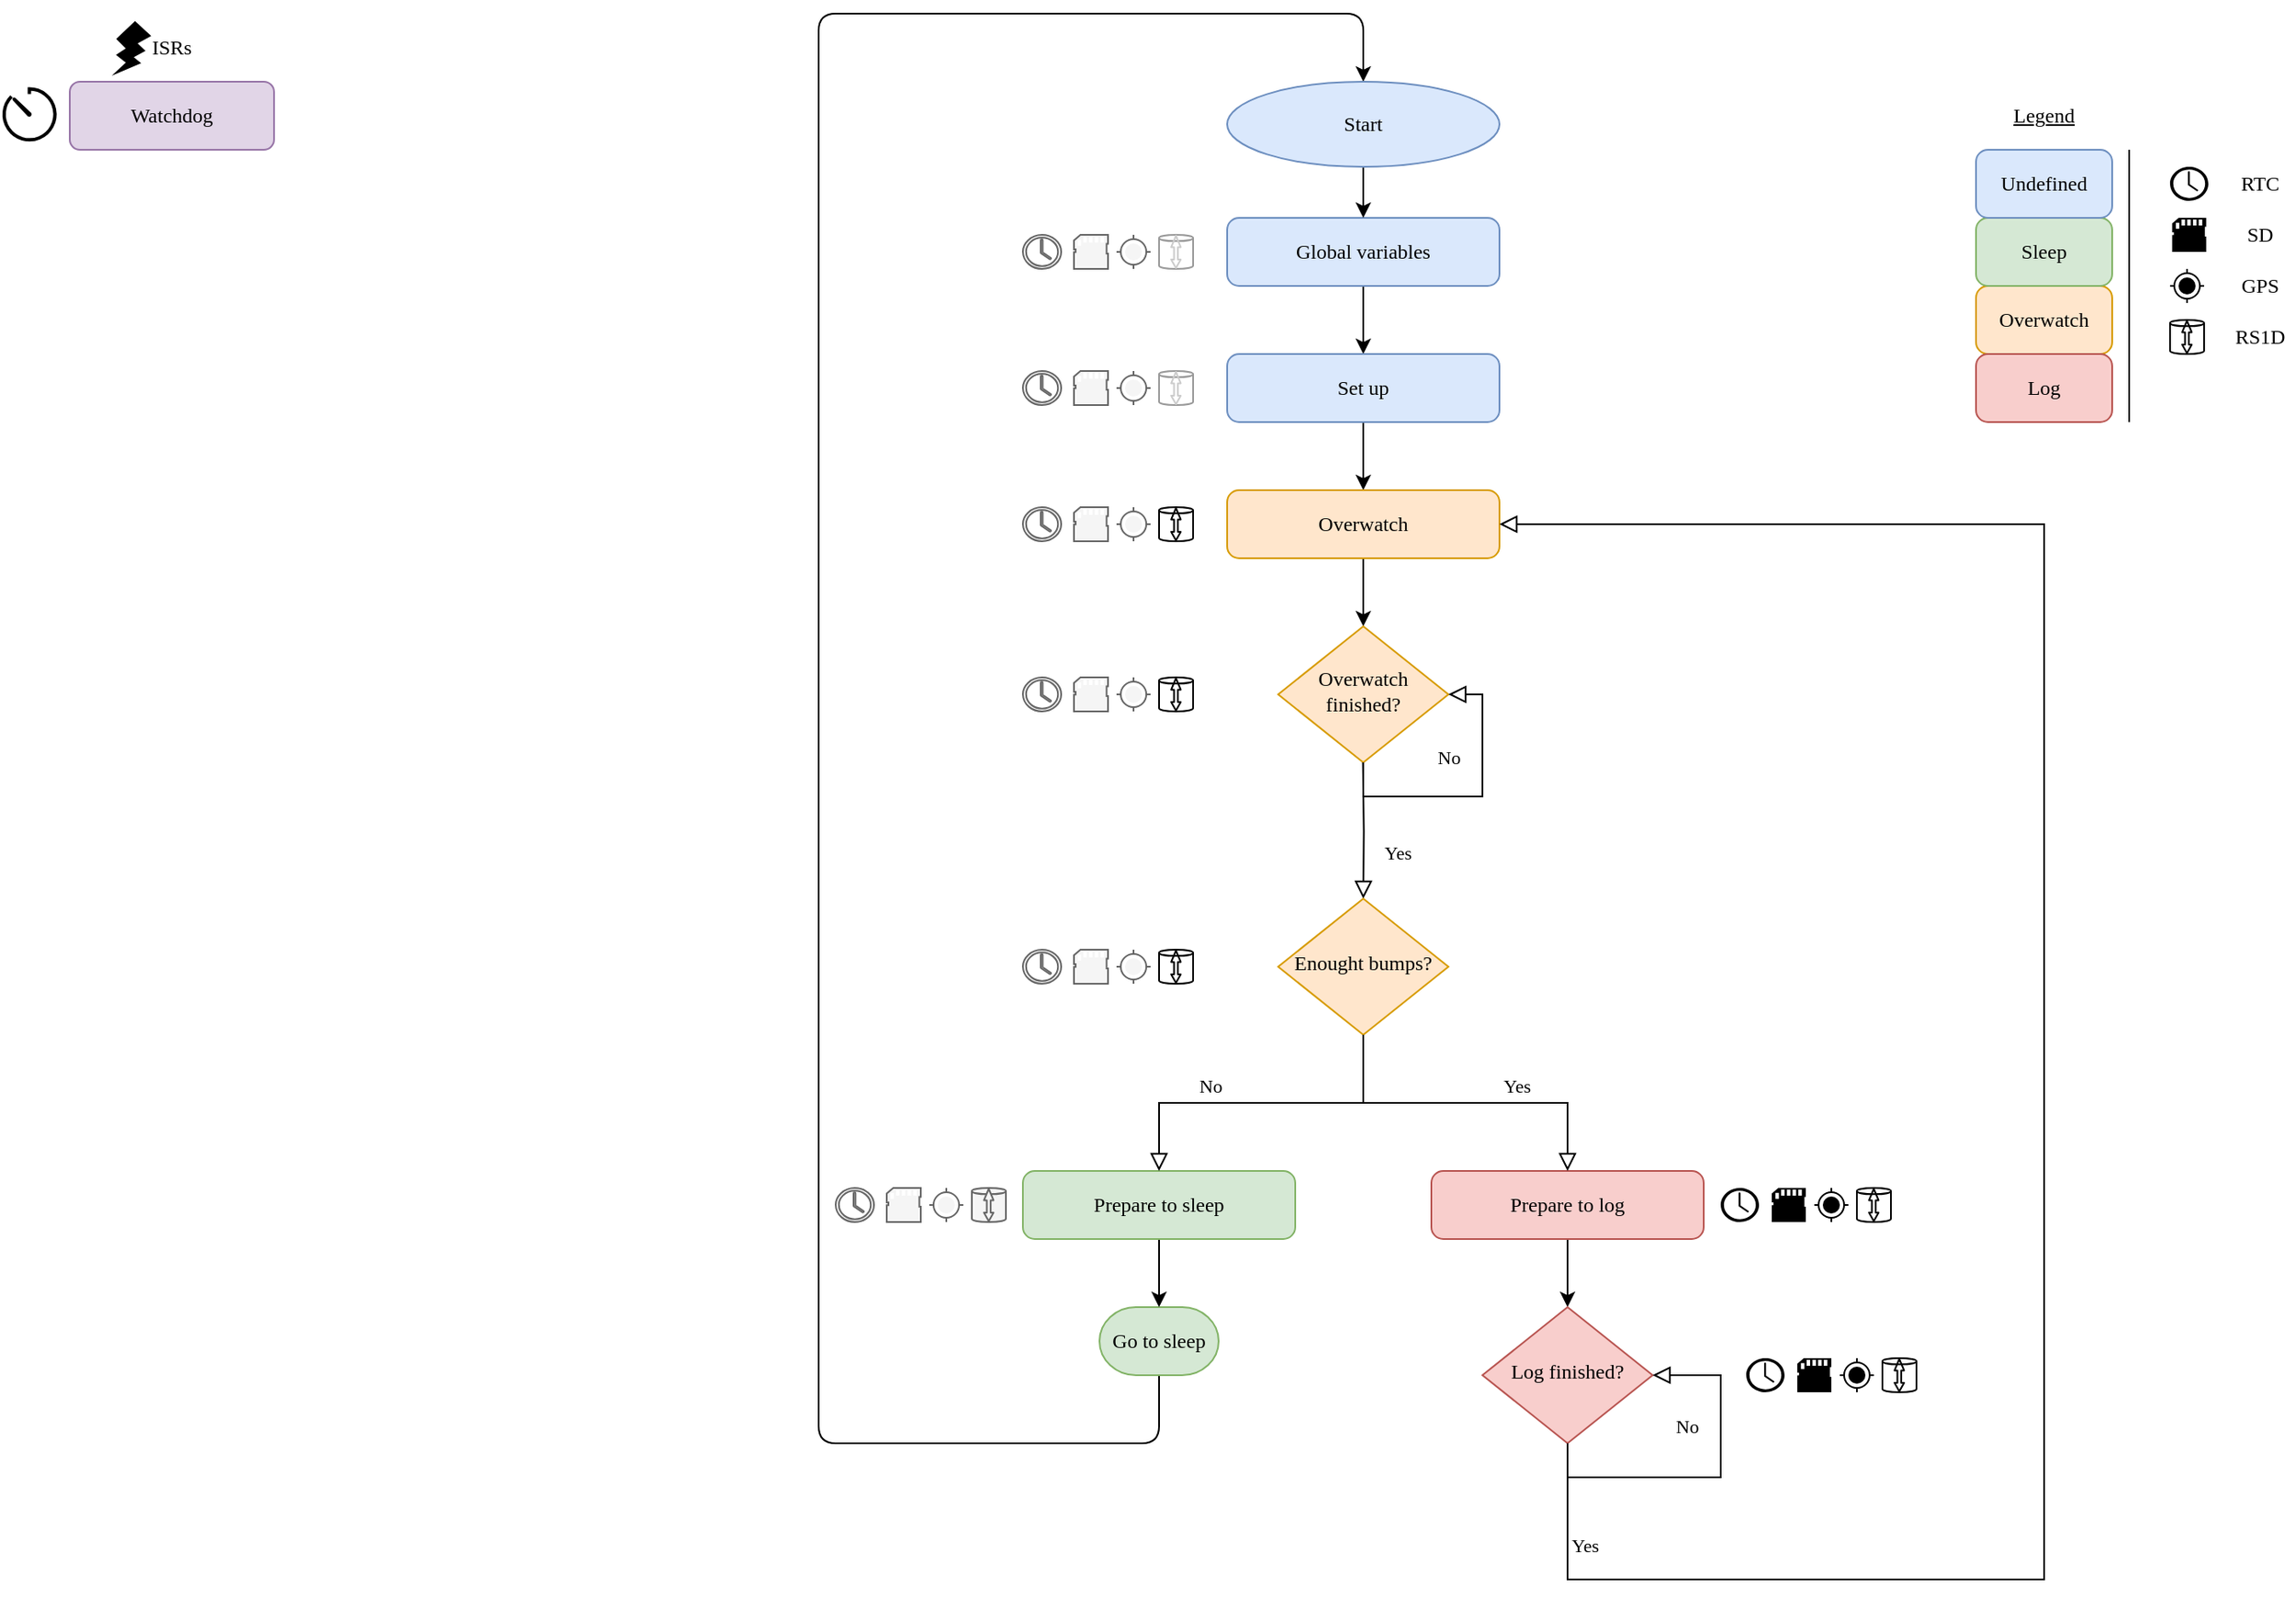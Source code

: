 <mxfile version="14.6.13" type="device"><diagram id="C5RBs43oDa-KdzZeNtuy" name="Page-1"><mxGraphModel dx="2557" dy="1172" grid="1" gridSize="10" guides="1" tooltips="1" connect="1" arrows="1" fold="1" page="1" pageScale="1" pageWidth="827" pageHeight="1169" math="0" shadow="0"><root><mxCell id="WIyWlLk6GJQsqaUBKTNV-0"/><mxCell id="WIyWlLk6GJQsqaUBKTNV-1" parent="WIyWlLk6GJQsqaUBKTNV-0"/><mxCell id="Q3JD_C8g6DVYOcILp_vG-0" value="" style="endArrow=classic;html=1;entryX=0.5;entryY=0;entryDx=0;entryDy=0;fontFamily=B612;fontSource=https%3A%2F%2Ffonts.googleapis.com%2Fcss%3Ffamily%3DB612;exitX=0.5;exitY=1;exitDx=0;exitDy=0;exitPerimeter=0;" edge="1" parent="WIyWlLk6GJQsqaUBKTNV-1" source="Q3JD_C8g6DVYOcILp_vG-15"><mxGeometry width="50" height="50" relative="1" as="geometry"><mxPoint x="190" y="480" as="sourcePoint"/><mxPoint x="320" y="80" as="targetPoint"/><Array as="points"><mxPoint x="200" y="880"/><mxPoint y="880"/><mxPoint y="40"/><mxPoint x="320" y="40"/></Array></mxGeometry></mxCell><mxCell id="Q3JD_C8g6DVYOcILp_vG-19" value="" style="edgeStyle=orthogonalEdgeStyle;rounded=0;orthogonalLoop=1;jettySize=auto;html=1;fontFamily=B612;fontSource=https%3A%2F%2Ffonts.googleapis.com%2Fcss%3Ffamily%3DB612;" edge="1" parent="WIyWlLk6GJQsqaUBKTNV-1" source="Q3JD_C8g6DVYOcILp_vG-10" target="Q3JD_C8g6DVYOcILp_vG-18"><mxGeometry relative="1" as="geometry"/></mxCell><mxCell id="Q3JD_C8g6DVYOcILp_vG-10" value="&lt;span&gt;Global variables&lt;/span&gt;" style="rounded=1;whiteSpace=wrap;html=1;absoluteArcSize=1;arcSize=14;strokeWidth=1;fontFamily=B612;fontSource=https%3A%2F%2Ffonts.googleapis.com%2Fcss%3Ffamily%3DB612;fillColor=#dae8fc;strokeColor=#6c8ebf;" vertex="1" parent="WIyWlLk6GJQsqaUBKTNV-1"><mxGeometry x="240" y="160" width="160" height="40" as="geometry"/></mxCell><mxCell id="Q3JD_C8g6DVYOcILp_vG-15" value="&lt;span&gt;Go to sleep&lt;/span&gt;" style="strokeWidth=1;html=1;shape=mxgraph.flowchart.terminator;whiteSpace=wrap;fontFamily=B612;fontSource=https%3A%2F%2Ffonts.googleapis.com%2Fcss%3Ffamily%3DB612;fillColor=#d5e8d4;strokeColor=#82b366;" vertex="1" parent="WIyWlLk6GJQsqaUBKTNV-1"><mxGeometry x="165" y="800" width="70" height="40" as="geometry"/></mxCell><mxCell id="Q3JD_C8g6DVYOcILp_vG-17" value="" style="edgeStyle=orthogonalEdgeStyle;rounded=0;orthogonalLoop=1;jettySize=auto;html=1;fontFamily=B612;fontSource=https%3A%2F%2Ffonts.googleapis.com%2Fcss%3Ffamily%3DB612;" edge="1" parent="WIyWlLk6GJQsqaUBKTNV-1" source="Q3JD_C8g6DVYOcILp_vG-16" target="Q3JD_C8g6DVYOcILp_vG-10"><mxGeometry relative="1" as="geometry"/></mxCell><mxCell id="Q3JD_C8g6DVYOcILp_vG-16" value="&lt;span&gt;Start&lt;/span&gt;" style="strokeWidth=1;html=1;shape=mxgraph.flowchart.start_1;whiteSpace=wrap;fontFamily=B612;fontSource=https%3A%2F%2Ffonts.googleapis.com%2Fcss%3Ffamily%3DB612;fillColor=#dae8fc;strokeColor=#6c8ebf;" vertex="1" parent="WIyWlLk6GJQsqaUBKTNV-1"><mxGeometry x="240" y="80" width="160" height="50" as="geometry"/></mxCell><mxCell id="Q3JD_C8g6DVYOcILp_vG-26" value="" style="edgeStyle=orthogonalEdgeStyle;rounded=0;orthogonalLoop=1;jettySize=auto;html=1;fontFamily=B612;fontSource=https%3A%2F%2Ffonts.googleapis.com%2Fcss%3Ffamily%3DB612;" edge="1" parent="WIyWlLk6GJQsqaUBKTNV-1" source="Q3JD_C8g6DVYOcILp_vG-18" target="Q3JD_C8g6DVYOcILp_vG-20"><mxGeometry relative="1" as="geometry"/></mxCell><mxCell id="Q3JD_C8g6DVYOcILp_vG-18" value="Set up" style="rounded=1;whiteSpace=wrap;html=1;absoluteArcSize=1;arcSize=14;strokeWidth=1;fontFamily=B612;fontSource=https%3A%2F%2Ffonts.googleapis.com%2Fcss%3Ffamily%3DB612;fillColor=#dae8fc;strokeColor=#6c8ebf;" vertex="1" parent="WIyWlLk6GJQsqaUBKTNV-1"><mxGeometry x="240" y="240" width="160" height="40" as="geometry"/></mxCell><mxCell id="Q3JD_C8g6DVYOcILp_vG-29" value="" style="edgeStyle=orthogonalEdgeStyle;rounded=0;orthogonalLoop=1;jettySize=auto;html=1;fontFamily=B612;fontSource=https%3A%2F%2Ffonts.googleapis.com%2Fcss%3Ffamily%3DB612;" edge="1" parent="WIyWlLk6GJQsqaUBKTNV-1" source="Q3JD_C8g6DVYOcILp_vG-20" target="Q3JD_C8g6DVYOcILp_vG-28"><mxGeometry relative="1" as="geometry"/></mxCell><mxCell id="Q3JD_C8g6DVYOcILp_vG-20" value="Overwatch" style="rounded=1;whiteSpace=wrap;html=1;absoluteArcSize=1;arcSize=14;strokeWidth=1;fontFamily=B612;fontSource=https%3A%2F%2Ffonts.googleapis.com%2Fcss%3Ffamily%3DB612;fillColor=#ffe6cc;strokeColor=#d79b00;" vertex="1" parent="WIyWlLk6GJQsqaUBKTNV-1"><mxGeometry x="240" y="320" width="160" height="40" as="geometry"/></mxCell><mxCell id="Q3JD_C8g6DVYOcILp_vG-21" value="Overwatch" style="rounded=1;whiteSpace=wrap;html=1;absoluteArcSize=1;arcSize=14;strokeWidth=1;fontFamily=B612;fontSource=https%3A%2F%2Ffonts.googleapis.com%2Fcss%3Ffamily%3DB612;fillColor=#ffe6cc;strokeColor=#d79b00;" vertex="1" parent="WIyWlLk6GJQsqaUBKTNV-1"><mxGeometry x="680" y="200" width="80" height="40" as="geometry"/></mxCell><mxCell id="Q3JD_C8g6DVYOcILp_vG-22" value="Sleep" style="rounded=1;whiteSpace=wrap;html=1;absoluteArcSize=1;arcSize=14;strokeWidth=1;fontFamily=B612;fontSource=https%3A%2F%2Ffonts.googleapis.com%2Fcss%3Ffamily%3DB612;fillColor=#d5e8d4;strokeColor=#82b366;" vertex="1" parent="WIyWlLk6GJQsqaUBKTNV-1"><mxGeometry x="680" y="160" width="80" height="40" as="geometry"/></mxCell><mxCell id="Q3JD_C8g6DVYOcILp_vG-23" value="Log" style="rounded=1;whiteSpace=wrap;html=1;absoluteArcSize=1;arcSize=14;strokeWidth=1;fontFamily=B612;fontSource=https%3A%2F%2Ffonts.googleapis.com%2Fcss%3Ffamily%3DB612;fillColor=#f8cecc;strokeColor=#b85450;" vertex="1" parent="WIyWlLk6GJQsqaUBKTNV-1"><mxGeometry x="680" y="240" width="80" height="40" as="geometry"/></mxCell><mxCell id="Q3JD_C8g6DVYOcILp_vG-24" value="Undefined" style="rounded=1;whiteSpace=wrap;html=1;absoluteArcSize=1;arcSize=14;strokeWidth=1;fontFamily=B612;fontSource=https%3A%2F%2Ffonts.googleapis.com%2Fcss%3Ffamily%3DB612;fillColor=#dae8fc;strokeColor=#6c8ebf;" vertex="1" parent="WIyWlLk6GJQsqaUBKTNV-1"><mxGeometry x="680" y="120" width="80" height="40" as="geometry"/></mxCell><mxCell id="Q3JD_C8g6DVYOcILp_vG-25" value="&lt;u&gt;Legend&lt;/u&gt;" style="text;html=1;strokeColor=none;fillColor=none;align=center;verticalAlign=middle;whiteSpace=wrap;rounded=0;fontFamily=B612;fontSource=https%3A%2F%2Ffonts.googleapis.com%2Fcss%3Ffamily%3DB612;" vertex="1" parent="WIyWlLk6GJQsqaUBKTNV-1"><mxGeometry x="680" y="90" width="80" height="20" as="geometry"/></mxCell><mxCell id="Q3JD_C8g6DVYOcILp_vG-28" value="Overwatch&lt;br&gt;finished?" style="rhombus;whiteSpace=wrap;html=1;shadow=0;fontFamily=B612;fontSize=12;align=center;strokeWidth=1;spacing=6;spacingTop=-4;fontSource=https%3A%2F%2Ffonts.googleapis.com%2Fcss%3Ffamily%3DB612;fillColor=#ffe6cc;strokeColor=#d79b00;" vertex="1" parent="WIyWlLk6GJQsqaUBKTNV-1"><mxGeometry x="270" y="400" width="100" height="80" as="geometry"/></mxCell><mxCell id="Q3JD_C8g6DVYOcILp_vG-31" value="Yes" style="rounded=0;html=1;jettySize=auto;orthogonalLoop=1;fontSize=11;endArrow=block;endFill=0;endSize=8;strokeWidth=1;shadow=0;labelBackgroundColor=none;edgeStyle=orthogonalEdgeStyle;fontFamily=B612;fontSource=https%3A%2F%2Ffonts.googleapis.com%2Fcss%3Ffamily%3DB612;entryX=0.5;entryY=0;entryDx=0;entryDy=0;" edge="1" parent="WIyWlLk6GJQsqaUBKTNV-1" target="Q3JD_C8g6DVYOcILp_vG-33"><mxGeometry x="0.333" y="20" relative="1" as="geometry"><mxPoint as="offset"/><mxPoint x="319.8" y="480" as="sourcePoint"/><mxPoint x="319.8" y="540" as="targetPoint"/></mxGeometry></mxCell><mxCell id="Q3JD_C8g6DVYOcILp_vG-32" value="No" style="rounded=0;html=1;jettySize=auto;orthogonalLoop=1;fontSize=11;endArrow=block;endFill=0;endSize=8;strokeWidth=1;shadow=0;labelBackgroundColor=none;edgeStyle=orthogonalEdgeStyle;fontFamily=B612;fontSource=https%3A%2F%2Ffonts.googleapis.com%2Fcss%3Ffamily%3DB612;entryX=1;entryY=0.5;entryDx=0;entryDy=0;" edge="1" parent="WIyWlLk6GJQsqaUBKTNV-1" target="Q3JD_C8g6DVYOcILp_vG-28"><mxGeometry x="0.333" y="20" relative="1" as="geometry"><mxPoint as="offset"/><mxPoint x="320" y="480" as="sourcePoint"/><mxPoint x="430.0" y="530" as="targetPoint"/><Array as="points"><mxPoint x="320" y="500"/><mxPoint x="390" y="500"/><mxPoint x="390" y="440"/></Array></mxGeometry></mxCell><mxCell id="Q3JD_C8g6DVYOcILp_vG-33" value="Enought bumps?" style="rhombus;whiteSpace=wrap;html=1;shadow=0;fontFamily=B612;fontSize=12;align=center;strokeWidth=1;spacing=6;spacingTop=-4;fontSource=https%3A%2F%2Ffonts.googleapis.com%2Fcss%3Ffamily%3DB612;fillColor=#ffe6cc;strokeColor=#d79b00;" vertex="1" parent="WIyWlLk6GJQsqaUBKTNV-1"><mxGeometry x="270" y="560" width="100" height="80" as="geometry"/></mxCell><mxCell id="Q3JD_C8g6DVYOcILp_vG-38" value="" style="edgeStyle=orthogonalEdgeStyle;rounded=0;orthogonalLoop=1;jettySize=auto;html=1;fontFamily=B612;fontSource=https%3A%2F%2Ffonts.googleapis.com%2Fcss%3Ffamily%3DB612;" edge="1" parent="WIyWlLk6GJQsqaUBKTNV-1" source="Q3JD_C8g6DVYOcILp_vG-34" target="Q3JD_C8g6DVYOcILp_vG-15"><mxGeometry relative="1" as="geometry"/></mxCell><mxCell id="Q3JD_C8g6DVYOcILp_vG-34" value="Prepare to sleep" style="rounded=1;whiteSpace=wrap;html=1;absoluteArcSize=1;arcSize=14;strokeWidth=1;fontFamily=B612;fontSource=https%3A%2F%2Ffonts.googleapis.com%2Fcss%3Ffamily%3DB612;fillColor=#d5e8d4;strokeColor=#82b366;" vertex="1" parent="WIyWlLk6GJQsqaUBKTNV-1"><mxGeometry x="120" y="720" width="160" height="40" as="geometry"/></mxCell><mxCell id="Q3JD_C8g6DVYOcILp_vG-40" value="" style="edgeStyle=orthogonalEdgeStyle;rounded=0;orthogonalLoop=1;jettySize=auto;html=1;fontFamily=B612;fontSource=https%3A%2F%2Ffonts.googleapis.com%2Fcss%3Ffamily%3DB612;" edge="1" parent="WIyWlLk6GJQsqaUBKTNV-1" source="Q3JD_C8g6DVYOcILp_vG-35" target="Q3JD_C8g6DVYOcILp_vG-39"><mxGeometry relative="1" as="geometry"/></mxCell><mxCell id="Q3JD_C8g6DVYOcILp_vG-35" value="Prepare to log" style="rounded=1;whiteSpace=wrap;html=1;absoluteArcSize=1;arcSize=14;strokeWidth=1;fontFamily=B612;fontSource=https%3A%2F%2Ffonts.googleapis.com%2Fcss%3Ffamily%3DB612;fillColor=#f8cecc;strokeColor=#b85450;" vertex="1" parent="WIyWlLk6GJQsqaUBKTNV-1"><mxGeometry x="360" y="720" width="160" height="40" as="geometry"/></mxCell><mxCell id="Q3JD_C8g6DVYOcILp_vG-36" value="No" style="rounded=0;html=1;jettySize=auto;orthogonalLoop=1;fontSize=11;endArrow=block;endFill=0;endSize=8;strokeWidth=1;shadow=0;labelBackgroundColor=none;edgeStyle=orthogonalEdgeStyle;fontFamily=B612;fontSource=https%3A%2F%2Ffonts.googleapis.com%2Fcss%3Ffamily%3DB612;entryX=0.5;entryY=0;entryDx=0;entryDy=0;exitX=0.5;exitY=1;exitDx=0;exitDy=0;" edge="1" parent="WIyWlLk6GJQsqaUBKTNV-1" source="Q3JD_C8g6DVYOcILp_vG-33" target="Q3JD_C8g6DVYOcILp_vG-34"><mxGeometry x="0.3" y="-10" relative="1" as="geometry"><mxPoint as="offset"/><mxPoint x="170.0" y="590" as="sourcePoint"/><mxPoint x="170.2" y="670" as="targetPoint"/></mxGeometry></mxCell><mxCell id="Q3JD_C8g6DVYOcILp_vG-37" value="Yes" style="rounded=0;html=1;jettySize=auto;orthogonalLoop=1;fontSize=11;endArrow=block;endFill=0;endSize=8;strokeWidth=1;shadow=0;labelBackgroundColor=none;edgeStyle=orthogonalEdgeStyle;fontFamily=B612;fontSource=https%3A%2F%2Ffonts.googleapis.com%2Fcss%3Ffamily%3DB612;exitX=0.5;exitY=1;exitDx=0;exitDy=0;" edge="1" parent="WIyWlLk6GJQsqaUBKTNV-1" source="Q3JD_C8g6DVYOcILp_vG-33" target="Q3JD_C8g6DVYOcILp_vG-35"><mxGeometry x="0.3" y="10" relative="1" as="geometry"><mxPoint as="offset"/><mxPoint x="330" y="650" as="sourcePoint"/><mxPoint x="210" y="730" as="targetPoint"/></mxGeometry></mxCell><mxCell id="Q3JD_C8g6DVYOcILp_vG-39" value="Log finished?" style="rhombus;whiteSpace=wrap;html=1;shadow=0;fontFamily=B612;fontSize=12;align=center;strokeWidth=1;spacing=6;spacingTop=-4;fontSource=https%3A%2F%2Ffonts.googleapis.com%2Fcss%3Ffamily%3DB612;fillColor=#f8cecc;strokeColor=#b85450;" vertex="1" parent="WIyWlLk6GJQsqaUBKTNV-1"><mxGeometry x="390" y="800" width="100" height="80" as="geometry"/></mxCell><mxCell id="Q3JD_C8g6DVYOcILp_vG-41" value="Yes" style="rounded=0;html=1;jettySize=auto;orthogonalLoop=1;fontSize=11;endArrow=block;endFill=0;endSize=8;strokeWidth=1;shadow=0;labelBackgroundColor=none;edgeStyle=orthogonalEdgeStyle;fontFamily=B612;fontSource=https%3A%2F%2Ffonts.googleapis.com%2Fcss%3Ffamily%3DB612;entryX=1;entryY=0.5;entryDx=0;entryDy=0;" edge="1" parent="WIyWlLk6GJQsqaUBKTNV-1" target="Q3JD_C8g6DVYOcILp_vG-20"><mxGeometry x="-0.908" y="10" relative="1" as="geometry"><mxPoint as="offset"/><mxPoint x="440" y="880" as="sourcePoint"/><mxPoint x="440.2" y="1000" as="targetPoint"/><Array as="points"><mxPoint x="440" y="960"/><mxPoint x="720" y="960"/><mxPoint x="720" y="340"/></Array></mxGeometry></mxCell><mxCell id="Q3JD_C8g6DVYOcILp_vG-42" value="No" style="rounded=0;html=1;jettySize=auto;orthogonalLoop=1;fontSize=11;endArrow=block;endFill=0;endSize=8;strokeWidth=1;shadow=0;labelBackgroundColor=none;edgeStyle=orthogonalEdgeStyle;fontFamily=B612;fontSource=https%3A%2F%2Ffonts.googleapis.com%2Fcss%3Ffamily%3DB612;entryX=1;entryY=0.5;entryDx=0;entryDy=0;exitX=0.5;exitY=1;exitDx=0;exitDy=0;" edge="1" parent="WIyWlLk6GJQsqaUBKTNV-1" source="Q3JD_C8g6DVYOcILp_vG-39" target="Q3JD_C8g6DVYOcILp_vG-39"><mxGeometry x="0.333" y="20" relative="1" as="geometry"><mxPoint as="offset"/><mxPoint x="460.2" y="880" as="sourcePoint"/><mxPoint x="510.2" y="840" as="targetPoint"/><Array as="points"><mxPoint x="440" y="900"/><mxPoint x="530" y="900"/><mxPoint x="530" y="840"/></Array></mxGeometry></mxCell><mxCell id="Q3JD_C8g6DVYOcILp_vG-43" value="" style="dashed=0;aspect=fixed;verticalLabelPosition=bottom;verticalAlign=top;align=center;shape=mxgraph.gmdl.gps;shadow=0;strokeWidth=1;fontFamily=B612;fontSource=https%3A%2F%2Ffonts.googleapis.com%2Fcss%3Ffamily%3DB612;fillColor=#000000;" vertex="1" parent="WIyWlLk6GJQsqaUBKTNV-1"><mxGeometry x="794" y="190" width="20" height="20" as="geometry"/></mxCell><mxCell id="Q3JD_C8g6DVYOcILp_vG-45" value="" style="pointerEvents=1;shadow=0;dashed=0;html=1;strokeColor=none;labelPosition=center;verticalLabelPosition=bottom;verticalAlign=top;align=center;outlineConnect=0;shape=mxgraph.veeam.sd_card;fontFamily=B612;fontSource=https%3A%2F%2Ffonts.googleapis.com%2Fcss%3Ffamily%3DB612;fillColor=#000000;" vertex="1" parent="WIyWlLk6GJQsqaUBKTNV-1"><mxGeometry x="795.25" y="160" width="20" height="20" as="geometry"/></mxCell><mxCell id="Q3JD_C8g6DVYOcILp_vG-49" value="" style="pointerEvents=1;shadow=0;dashed=0;html=1;strokeColor=none;labelPosition=center;verticalLabelPosition=bottom;verticalAlign=top;outlineConnect=0;align=center;shape=mxgraph.office.concepts.clock;fontFamily=B612;fontSource=https%3A%2F%2Ffonts.googleapis.com%2Fcss%3Ffamily%3DB612;fillColor=#000000;" vertex="1" parent="WIyWlLk6GJQsqaUBKTNV-1"><mxGeometry x="794" y="130" width="22.5" height="20" as="geometry"/></mxCell><mxCell id="Q3JD_C8g6DVYOcILp_vG-50" value="" style="group" vertex="1" connectable="0" parent="WIyWlLk6GJQsqaUBKTNV-1"><mxGeometry x="794" y="220" width="20" height="20" as="geometry"/></mxCell><mxCell id="Q3JD_C8g6DVYOcILp_vG-44" value="" style="strokeWidth=1;html=1;shape=mxgraph.flowchart.direct_data;whiteSpace=wrap;fontFamily=B612;fontSource=https%3A%2F%2Ffonts.googleapis.com%2Fcss%3Ffamily%3DB612;rotation=-90;" vertex="1" parent="Q3JD_C8g6DVYOcILp_vG-50"><mxGeometry width="20" height="20" as="geometry"/></mxCell><mxCell id="Q3JD_C8g6DVYOcILp_vG-48" value="" style="shape=flexArrow;endArrow=classic;startArrow=classic;html=1;fontFamily=B612;fontSource=https%3A%2F%2Ffonts.googleapis.com%2Fcss%3Ffamily%3DB612;width=2.282;startSize=1.338;startWidth=2.327;endSize=1.915;endWidth=2.327;" edge="1" parent="Q3JD_C8g6DVYOcILp_vG-50"><mxGeometry width="100" height="100" relative="1" as="geometry"><mxPoint x="9.93" y="20" as="sourcePoint"/><mxPoint x="9.93" as="targetPoint"/></mxGeometry></mxCell><mxCell id="Q3JD_C8g6DVYOcILp_vG-52" value="RTC" style="text;html=1;strokeColor=none;fillColor=none;align=center;verticalAlign=middle;whiteSpace=wrap;rounded=0;fontFamily=B612;fontSource=https%3A%2F%2Ffonts.googleapis.com%2Fcss%3Ffamily%3DB612;" vertex="1" parent="WIyWlLk6GJQsqaUBKTNV-1"><mxGeometry x="827" y="130" width="40" height="20" as="geometry"/></mxCell><mxCell id="Q3JD_C8g6DVYOcILp_vG-53" value="SD" style="text;html=1;strokeColor=none;fillColor=none;align=center;verticalAlign=middle;whiteSpace=wrap;rounded=0;fontFamily=B612;fontSource=https%3A%2F%2Ffonts.googleapis.com%2Fcss%3Ffamily%3DB612;" vertex="1" parent="WIyWlLk6GJQsqaUBKTNV-1"><mxGeometry x="827" y="160" width="40" height="20" as="geometry"/></mxCell><mxCell id="Q3JD_C8g6DVYOcILp_vG-54" value="GPS" style="text;html=1;strokeColor=none;fillColor=none;align=center;verticalAlign=middle;whiteSpace=wrap;rounded=0;fontFamily=B612;fontSource=https%3A%2F%2Ffonts.googleapis.com%2Fcss%3Ffamily%3DB612;" vertex="1" parent="WIyWlLk6GJQsqaUBKTNV-1"><mxGeometry x="827" y="190" width="40" height="20" as="geometry"/></mxCell><mxCell id="Q3JD_C8g6DVYOcILp_vG-55" value="RS1D" style="text;html=1;strokeColor=none;fillColor=none;align=center;verticalAlign=middle;whiteSpace=wrap;rounded=0;fontFamily=B612;fontSource=https%3A%2F%2Ffonts.googleapis.com%2Fcss%3Ffamily%3DB612;" vertex="1" parent="WIyWlLk6GJQsqaUBKTNV-1"><mxGeometry x="827" y="220" width="40" height="20" as="geometry"/></mxCell><mxCell id="Q3JD_C8g6DVYOcILp_vG-68" value="" style="pointerEvents=1;shadow=0;dashed=0;html=1;strokeColor=#666666;labelPosition=center;verticalLabelPosition=bottom;verticalAlign=top;outlineConnect=0;align=center;shape=mxgraph.office.concepts.clock;fontFamily=B612;fontSource=https%3A%2F%2Ffonts.googleapis.com%2Fcss%3Ffamily%3DB612;fillColor=#f5f5f5;fontColor=#333333;" vertex="1" parent="WIyWlLk6GJQsqaUBKTNV-1"><mxGeometry x="120" y="250" width="22.5" height="20" as="geometry"/></mxCell><mxCell id="Q3JD_C8g6DVYOcILp_vG-69" value="" style="pointerEvents=1;shadow=0;dashed=0;html=1;strokeColor=#666666;labelPosition=center;verticalLabelPosition=bottom;verticalAlign=top;align=center;outlineConnect=0;shape=mxgraph.veeam.sd_card;fontFamily=B612;fontSource=https%3A%2F%2Ffonts.googleapis.com%2Fcss%3Ffamily%3DB612;fillColor=#f5f5f5;fontColor=#333333;" vertex="1" parent="WIyWlLk6GJQsqaUBKTNV-1"><mxGeometry x="150" y="250" width="20" height="20" as="geometry"/></mxCell><mxCell id="Q3JD_C8g6DVYOcILp_vG-70" value="" style="dashed=0;aspect=fixed;verticalLabelPosition=bottom;verticalAlign=top;align=center;shape=mxgraph.gmdl.gps;shadow=0;strokeWidth=1;fontFamily=B612;fontSource=https%3A%2F%2Ffonts.googleapis.com%2Fcss%3Ffamily%3DB612;fillColor=#f5f5f5;strokeColor=#666666;fontColor=#333333;" vertex="1" parent="WIyWlLk6GJQsqaUBKTNV-1"><mxGeometry x="175" y="250" width="20" height="20" as="geometry"/></mxCell><mxCell id="Q3JD_C8g6DVYOcILp_vG-71" value="" style="group;" vertex="1" connectable="0" parent="WIyWlLk6GJQsqaUBKTNV-1"><mxGeometry x="200" y="250" width="20" height="20" as="geometry"/></mxCell><mxCell id="Q3JD_C8g6DVYOcILp_vG-72" value="" style="strokeWidth=1;html=1;shape=mxgraph.flowchart.direct_data;whiteSpace=wrap;fontFamily=B612;fontSource=https%3A%2F%2Ffonts.googleapis.com%2Fcss%3Ffamily%3DB612;rotation=-90;strokeColor=#999999;" vertex="1" parent="Q3JD_C8g6DVYOcILp_vG-71"><mxGeometry width="20" height="20" as="geometry"/></mxCell><mxCell id="Q3JD_C8g6DVYOcILp_vG-73" value="" style="shape=flexArrow;endArrow=classic;startArrow=classic;html=1;fontFamily=B612;fontSource=https%3A%2F%2Ffonts.googleapis.com%2Fcss%3Ffamily%3DB612;width=2.282;startSize=1.338;startWidth=2.327;endSize=1.915;endWidth=2.327;strokeColor=#CCCCCC;" edge="1" parent="Q3JD_C8g6DVYOcILp_vG-71"><mxGeometry width="100" height="100" relative="1" as="geometry"><mxPoint x="9.93" y="20" as="sourcePoint"/><mxPoint x="9.93" as="targetPoint"/></mxGeometry></mxCell><mxCell id="Q3JD_C8g6DVYOcILp_vG-74" value="" style="pointerEvents=1;shadow=0;dashed=0;html=1;strokeColor=#666666;labelPosition=center;verticalLabelPosition=bottom;verticalAlign=top;outlineConnect=0;align=center;shape=mxgraph.office.concepts.clock;fontFamily=B612;fontSource=https%3A%2F%2Ffonts.googleapis.com%2Fcss%3Ffamily%3DB612;fillColor=#f5f5f5;fontColor=#333333;" vertex="1" parent="WIyWlLk6GJQsqaUBKTNV-1"><mxGeometry x="120" y="170" width="22.5" height="20" as="geometry"/></mxCell><mxCell id="Q3JD_C8g6DVYOcILp_vG-75" value="" style="pointerEvents=1;shadow=0;dashed=0;html=1;strokeColor=#666666;labelPosition=center;verticalLabelPosition=bottom;verticalAlign=top;align=center;outlineConnect=0;shape=mxgraph.veeam.sd_card;fontFamily=B612;fontSource=https%3A%2F%2Ffonts.googleapis.com%2Fcss%3Ffamily%3DB612;fillColor=#f5f5f5;fontColor=#333333;" vertex="1" parent="WIyWlLk6GJQsqaUBKTNV-1"><mxGeometry x="150" y="170" width="20" height="20" as="geometry"/></mxCell><mxCell id="Q3JD_C8g6DVYOcILp_vG-76" value="" style="dashed=0;aspect=fixed;verticalLabelPosition=bottom;verticalAlign=top;align=center;shape=mxgraph.gmdl.gps;shadow=0;strokeWidth=1;fontFamily=B612;fontSource=https%3A%2F%2Ffonts.googleapis.com%2Fcss%3Ffamily%3DB612;fillColor=#f5f5f5;strokeColor=#666666;fontColor=#333333;" vertex="1" parent="WIyWlLk6GJQsqaUBKTNV-1"><mxGeometry x="175" y="170" width="20" height="20" as="geometry"/></mxCell><mxCell id="Q3JD_C8g6DVYOcILp_vG-77" value="" style="group;" vertex="1" connectable="0" parent="WIyWlLk6GJQsqaUBKTNV-1"><mxGeometry x="200" y="170" width="20" height="20" as="geometry"/></mxCell><mxCell id="Q3JD_C8g6DVYOcILp_vG-78" value="" style="strokeWidth=1;html=1;shape=mxgraph.flowchart.direct_data;whiteSpace=wrap;fontFamily=B612;fontSource=https%3A%2F%2Ffonts.googleapis.com%2Fcss%3Ffamily%3DB612;rotation=-90;strokeColor=#999999;" vertex="1" parent="Q3JD_C8g6DVYOcILp_vG-77"><mxGeometry width="20" height="20" as="geometry"/></mxCell><mxCell id="Q3JD_C8g6DVYOcILp_vG-79" value="" style="shape=flexArrow;endArrow=classic;startArrow=classic;html=1;fontFamily=B612;fontSource=https%3A%2F%2Ffonts.googleapis.com%2Fcss%3Ffamily%3DB612;width=2.282;startSize=1.338;startWidth=2.327;endSize=1.915;endWidth=2.327;strokeColor=#CCCCCC;" edge="1" parent="Q3JD_C8g6DVYOcILp_vG-77"><mxGeometry width="100" height="100" relative="1" as="geometry"><mxPoint x="9.93" y="20" as="sourcePoint"/><mxPoint x="9.93" as="targetPoint"/></mxGeometry></mxCell><mxCell id="Q3JD_C8g6DVYOcILp_vG-80" value="" style="pointerEvents=1;shadow=0;dashed=0;html=1;strokeColor=#666666;labelPosition=center;verticalLabelPosition=bottom;verticalAlign=top;outlineConnect=0;align=center;shape=mxgraph.office.concepts.clock;fontFamily=B612;fontSource=https%3A%2F%2Ffonts.googleapis.com%2Fcss%3Ffamily%3DB612;fillColor=#f5f5f5;fontColor=#333333;" vertex="1" parent="WIyWlLk6GJQsqaUBKTNV-1"><mxGeometry x="120" y="330" width="22.5" height="20" as="geometry"/></mxCell><mxCell id="Q3JD_C8g6DVYOcILp_vG-81" value="" style="pointerEvents=1;shadow=0;dashed=0;html=1;strokeColor=#666666;labelPosition=center;verticalLabelPosition=bottom;verticalAlign=top;align=center;outlineConnect=0;shape=mxgraph.veeam.sd_card;fontFamily=B612;fontSource=https%3A%2F%2Ffonts.googleapis.com%2Fcss%3Ffamily%3DB612;fillColor=#f5f5f5;fontColor=#333333;" vertex="1" parent="WIyWlLk6GJQsqaUBKTNV-1"><mxGeometry x="150" y="330" width="20" height="20" as="geometry"/></mxCell><mxCell id="Q3JD_C8g6DVYOcILp_vG-82" value="" style="dashed=0;aspect=fixed;verticalLabelPosition=bottom;verticalAlign=top;align=center;shape=mxgraph.gmdl.gps;shadow=0;strokeWidth=1;fontFamily=B612;fontSource=https%3A%2F%2Ffonts.googleapis.com%2Fcss%3Ffamily%3DB612;fillColor=#f5f5f5;strokeColor=#666666;fontColor=#333333;" vertex="1" parent="WIyWlLk6GJQsqaUBKTNV-1"><mxGeometry x="175" y="330" width="20" height="20" as="geometry"/></mxCell><mxCell id="Q3JD_C8g6DVYOcILp_vG-83" value="" style="group;" vertex="1" connectable="0" parent="WIyWlLk6GJQsqaUBKTNV-1"><mxGeometry x="200" y="330" width="20" height="20" as="geometry"/></mxCell><mxCell id="Q3JD_C8g6DVYOcILp_vG-84" value="" style="strokeWidth=1;html=1;shape=mxgraph.flowchart.direct_data;whiteSpace=wrap;fontFamily=B612;fontSource=https%3A%2F%2Ffonts.googleapis.com%2Fcss%3Ffamily%3DB612;rotation=-90;" vertex="1" parent="Q3JD_C8g6DVYOcILp_vG-83"><mxGeometry width="20" height="20" as="geometry"/></mxCell><mxCell id="Q3JD_C8g6DVYOcILp_vG-85" value="" style="shape=flexArrow;endArrow=classic;startArrow=classic;html=1;fontFamily=B612;fontSource=https%3A%2F%2Ffonts.googleapis.com%2Fcss%3Ffamily%3DB612;width=2.282;startSize=1.338;startWidth=2.327;endSize=1.915;endWidth=2.327;" edge="1" parent="Q3JD_C8g6DVYOcILp_vG-83"><mxGeometry width="100" height="100" relative="1" as="geometry"><mxPoint x="9.93" y="20" as="sourcePoint"/><mxPoint x="9.93" as="targetPoint"/></mxGeometry></mxCell><mxCell id="Q3JD_C8g6DVYOcILp_vG-86" value="" style="pointerEvents=1;shadow=0;dashed=0;html=1;strokeColor=#666666;labelPosition=center;verticalLabelPosition=bottom;verticalAlign=top;outlineConnect=0;align=center;shape=mxgraph.office.concepts.clock;fontFamily=B612;fontSource=https%3A%2F%2Ffonts.googleapis.com%2Fcss%3Ffamily%3DB612;fillColor=#f5f5f5;fontColor=#333333;" vertex="1" parent="WIyWlLk6GJQsqaUBKTNV-1"><mxGeometry x="120" y="430" width="22.5" height="20" as="geometry"/></mxCell><mxCell id="Q3JD_C8g6DVYOcILp_vG-87" value="" style="pointerEvents=1;shadow=0;dashed=0;html=1;strokeColor=#666666;labelPosition=center;verticalLabelPosition=bottom;verticalAlign=top;align=center;outlineConnect=0;shape=mxgraph.veeam.sd_card;fontFamily=B612;fontSource=https%3A%2F%2Ffonts.googleapis.com%2Fcss%3Ffamily%3DB612;fillColor=#f5f5f5;fontColor=#333333;" vertex="1" parent="WIyWlLk6GJQsqaUBKTNV-1"><mxGeometry x="150" y="430" width="20" height="20" as="geometry"/></mxCell><mxCell id="Q3JD_C8g6DVYOcILp_vG-88" value="" style="dashed=0;aspect=fixed;verticalLabelPosition=bottom;verticalAlign=top;align=center;shape=mxgraph.gmdl.gps;shadow=0;strokeWidth=1;fontFamily=B612;fontSource=https%3A%2F%2Ffonts.googleapis.com%2Fcss%3Ffamily%3DB612;fillColor=#f5f5f5;strokeColor=#666666;fontColor=#333333;" vertex="1" parent="WIyWlLk6GJQsqaUBKTNV-1"><mxGeometry x="175" y="430" width="20" height="20" as="geometry"/></mxCell><mxCell id="Q3JD_C8g6DVYOcILp_vG-89" value="" style="group;" vertex="1" connectable="0" parent="WIyWlLk6GJQsqaUBKTNV-1"><mxGeometry x="200" y="430" width="20" height="20" as="geometry"/></mxCell><mxCell id="Q3JD_C8g6DVYOcILp_vG-90" value="" style="strokeWidth=1;html=1;shape=mxgraph.flowchart.direct_data;whiteSpace=wrap;fontFamily=B612;fontSource=https%3A%2F%2Ffonts.googleapis.com%2Fcss%3Ffamily%3DB612;rotation=-90;" vertex="1" parent="Q3JD_C8g6DVYOcILp_vG-89"><mxGeometry width="20" height="20" as="geometry"/></mxCell><mxCell id="Q3JD_C8g6DVYOcILp_vG-91" value="" style="shape=flexArrow;endArrow=classic;startArrow=classic;html=1;fontFamily=B612;fontSource=https%3A%2F%2Ffonts.googleapis.com%2Fcss%3Ffamily%3DB612;width=2.282;startSize=1.338;startWidth=2.327;endSize=1.915;endWidth=2.327;" edge="1" parent="Q3JD_C8g6DVYOcILp_vG-89"><mxGeometry width="100" height="100" relative="1" as="geometry"><mxPoint x="9.93" y="20" as="sourcePoint"/><mxPoint x="9.93" as="targetPoint"/></mxGeometry></mxCell><mxCell id="Q3JD_C8g6DVYOcILp_vG-92" value="" style="pointerEvents=1;shadow=0;dashed=0;html=1;strokeColor=#666666;labelPosition=center;verticalLabelPosition=bottom;verticalAlign=top;outlineConnect=0;align=center;shape=mxgraph.office.concepts.clock;fontFamily=B612;fontSource=https%3A%2F%2Ffonts.googleapis.com%2Fcss%3Ffamily%3DB612;fillColor=#f5f5f5;fontColor=#333333;" vertex="1" parent="WIyWlLk6GJQsqaUBKTNV-1"><mxGeometry x="120" y="590" width="22.5" height="20" as="geometry"/></mxCell><mxCell id="Q3JD_C8g6DVYOcILp_vG-93" value="" style="pointerEvents=1;shadow=0;dashed=0;html=1;strokeColor=#666666;labelPosition=center;verticalLabelPosition=bottom;verticalAlign=top;align=center;outlineConnect=0;shape=mxgraph.veeam.sd_card;fontFamily=B612;fontSource=https%3A%2F%2Ffonts.googleapis.com%2Fcss%3Ffamily%3DB612;fillColor=#f5f5f5;fontColor=#333333;" vertex="1" parent="WIyWlLk6GJQsqaUBKTNV-1"><mxGeometry x="150" y="590" width="20" height="20" as="geometry"/></mxCell><mxCell id="Q3JD_C8g6DVYOcILp_vG-94" value="" style="dashed=0;aspect=fixed;verticalLabelPosition=bottom;verticalAlign=top;align=center;shape=mxgraph.gmdl.gps;shadow=0;strokeWidth=1;fontFamily=B612;fontSource=https%3A%2F%2Ffonts.googleapis.com%2Fcss%3Ffamily%3DB612;fillColor=#f5f5f5;strokeColor=#666666;fontColor=#333333;" vertex="1" parent="WIyWlLk6GJQsqaUBKTNV-1"><mxGeometry x="175" y="590" width="20" height="20" as="geometry"/></mxCell><mxCell id="Q3JD_C8g6DVYOcILp_vG-95" value="" style="group;" vertex="1" connectable="0" parent="WIyWlLk6GJQsqaUBKTNV-1"><mxGeometry x="200" y="590" width="20" height="20" as="geometry"/></mxCell><mxCell id="Q3JD_C8g6DVYOcILp_vG-96" value="" style="strokeWidth=1;html=1;shape=mxgraph.flowchart.direct_data;whiteSpace=wrap;fontFamily=B612;fontSource=https%3A%2F%2Ffonts.googleapis.com%2Fcss%3Ffamily%3DB612;rotation=-90;" vertex="1" parent="Q3JD_C8g6DVYOcILp_vG-95"><mxGeometry width="20" height="20" as="geometry"/></mxCell><mxCell id="Q3JD_C8g6DVYOcILp_vG-97" value="" style="shape=flexArrow;endArrow=classic;startArrow=classic;html=1;fontFamily=B612;fontSource=https%3A%2F%2Ffonts.googleapis.com%2Fcss%3Ffamily%3DB612;width=2.282;startSize=1.338;startWidth=2.327;endSize=1.915;endWidth=2.327;" edge="1" parent="Q3JD_C8g6DVYOcILp_vG-95"><mxGeometry width="100" height="100" relative="1" as="geometry"><mxPoint x="9.93" y="20" as="sourcePoint"/><mxPoint x="9.93" as="targetPoint"/></mxGeometry></mxCell><mxCell id="Q3JD_C8g6DVYOcILp_vG-98" value="" style="pointerEvents=1;shadow=0;dashed=0;html=1;strokeColor=#666666;labelPosition=center;verticalLabelPosition=bottom;verticalAlign=top;outlineConnect=0;align=center;shape=mxgraph.office.concepts.clock;fontFamily=B612;fontSource=https%3A%2F%2Ffonts.googleapis.com%2Fcss%3Ffamily%3DB612;fillColor=#f5f5f5;fontColor=#333333;" vertex="1" parent="WIyWlLk6GJQsqaUBKTNV-1"><mxGeometry x="10" y="730" width="22.5" height="20" as="geometry"/></mxCell><mxCell id="Q3JD_C8g6DVYOcILp_vG-99" value="" style="pointerEvents=1;shadow=0;dashed=0;html=1;strokeColor=#666666;labelPosition=center;verticalLabelPosition=bottom;verticalAlign=top;align=center;outlineConnect=0;shape=mxgraph.veeam.sd_card;fontFamily=B612;fontSource=https%3A%2F%2Ffonts.googleapis.com%2Fcss%3Ffamily%3DB612;fillColor=#f5f5f5;fontColor=#333333;" vertex="1" parent="WIyWlLk6GJQsqaUBKTNV-1"><mxGeometry x="40" y="730" width="20" height="20" as="geometry"/></mxCell><mxCell id="Q3JD_C8g6DVYOcILp_vG-100" value="" style="dashed=0;aspect=fixed;verticalLabelPosition=bottom;verticalAlign=top;align=center;shape=mxgraph.gmdl.gps;shadow=0;strokeWidth=1;fontFamily=B612;fontSource=https%3A%2F%2Ffonts.googleapis.com%2Fcss%3Ffamily%3DB612;fillColor=#f5f5f5;strokeColor=#666666;fontColor=#333333;" vertex="1" parent="WIyWlLk6GJQsqaUBKTNV-1"><mxGeometry x="65" y="730" width="20" height="20" as="geometry"/></mxCell><mxCell id="Q3JD_C8g6DVYOcILp_vG-101" value="" style="group;" vertex="1" connectable="0" parent="WIyWlLk6GJQsqaUBKTNV-1"><mxGeometry x="90" y="730" width="20" height="20" as="geometry"/></mxCell><mxCell id="Q3JD_C8g6DVYOcILp_vG-102" value="" style="strokeWidth=1;html=1;shape=mxgraph.flowchart.direct_data;whiteSpace=wrap;fontFamily=B612;fontSource=https%3A%2F%2Ffonts.googleapis.com%2Fcss%3Ffamily%3DB612;rotation=-90;fillColor=#f5f5f5;strokeColor=#666666;fontColor=#333333;" vertex="1" parent="Q3JD_C8g6DVYOcILp_vG-101"><mxGeometry width="20" height="20" as="geometry"/></mxCell><mxCell id="Q3JD_C8g6DVYOcILp_vG-103" value="" style="shape=flexArrow;endArrow=classic;startArrow=classic;html=1;fontFamily=B612;fontSource=https%3A%2F%2Ffonts.googleapis.com%2Fcss%3Ffamily%3DB612;width=2.282;startSize=1.338;startWidth=2.327;endSize=1.915;endWidth=2.327;fillColor=#f5f5f5;strokeColor=#666666;" edge="1" parent="Q3JD_C8g6DVYOcILp_vG-101"><mxGeometry width="100" height="100" relative="1" as="geometry"><mxPoint x="9.93" y="20" as="sourcePoint"/><mxPoint x="9.93" as="targetPoint"/></mxGeometry></mxCell><mxCell id="Q3JD_C8g6DVYOcILp_vG-110" value="" style="pointerEvents=1;shadow=0;dashed=0;html=1;strokeColor=none;labelPosition=center;verticalLabelPosition=bottom;verticalAlign=top;outlineConnect=0;align=center;shape=mxgraph.office.concepts.clock;fontFamily=B612;fontSource=https%3A%2F%2Ffonts.googleapis.com%2Fcss%3Ffamily%3DB612;fillColor=#000000;" vertex="1" parent="WIyWlLk6GJQsqaUBKTNV-1"><mxGeometry x="530" y="730" width="22.5" height="20" as="geometry"/></mxCell><mxCell id="Q3JD_C8g6DVYOcILp_vG-111" value="" style="pointerEvents=1;shadow=0;dashed=0;html=1;strokeColor=none;labelPosition=center;verticalLabelPosition=bottom;verticalAlign=top;align=center;outlineConnect=0;shape=mxgraph.veeam.sd_card;fontFamily=B612;fontSource=https%3A%2F%2Ffonts.googleapis.com%2Fcss%3Ffamily%3DB612;fillColor=#000000;" vertex="1" parent="WIyWlLk6GJQsqaUBKTNV-1"><mxGeometry x="560" y="730" width="20" height="20" as="geometry"/></mxCell><mxCell id="Q3JD_C8g6DVYOcILp_vG-112" value="" style="dashed=0;aspect=fixed;verticalLabelPosition=bottom;verticalAlign=top;align=center;shape=mxgraph.gmdl.gps;shadow=0;strokeWidth=1;fontFamily=B612;fontSource=https%3A%2F%2Ffonts.googleapis.com%2Fcss%3Ffamily%3DB612;fillColor=#000000;" vertex="1" parent="WIyWlLk6GJQsqaUBKTNV-1"><mxGeometry x="585" y="730" width="20" height="20" as="geometry"/></mxCell><mxCell id="Q3JD_C8g6DVYOcILp_vG-113" value="" style="endArrow=none;html=1;fontFamily=B612;fontSource=https%3A%2F%2Ffonts.googleapis.com%2Fcss%3Ffamily%3DB612;strokeColor=#000000;" edge="1" parent="WIyWlLk6GJQsqaUBKTNV-1"><mxGeometry width="50" height="50" relative="1" as="geometry"><mxPoint x="770" y="280" as="sourcePoint"/><mxPoint x="770" y="120" as="targetPoint"/></mxGeometry></mxCell><mxCell id="Q3JD_C8g6DVYOcILp_vG-114" value="" style="group" vertex="1" connectable="0" parent="WIyWlLk6GJQsqaUBKTNV-1"><mxGeometry x="610" y="730" width="20" height="20" as="geometry"/></mxCell><mxCell id="Q3JD_C8g6DVYOcILp_vG-115" value="" style="strokeWidth=1;html=1;shape=mxgraph.flowchart.direct_data;whiteSpace=wrap;fontFamily=B612;fontSource=https%3A%2F%2Ffonts.googleapis.com%2Fcss%3Ffamily%3DB612;rotation=-90;" vertex="1" parent="Q3JD_C8g6DVYOcILp_vG-114"><mxGeometry width="20" height="20" as="geometry"/></mxCell><mxCell id="Q3JD_C8g6DVYOcILp_vG-116" value="" style="shape=flexArrow;endArrow=classic;startArrow=classic;html=1;fontFamily=B612;fontSource=https%3A%2F%2Ffonts.googleapis.com%2Fcss%3Ffamily%3DB612;width=2.282;startSize=1.338;startWidth=2.327;endSize=1.915;endWidth=2.327;" edge="1" parent="Q3JD_C8g6DVYOcILp_vG-114"><mxGeometry width="100" height="100" relative="1" as="geometry"><mxPoint x="9.93" y="20" as="sourcePoint"/><mxPoint x="9.93" as="targetPoint"/></mxGeometry></mxCell><mxCell id="Q3JD_C8g6DVYOcILp_vG-117" value="ISRs" style="text;html=1;strokeColor=none;fillColor=none;align=center;verticalAlign=middle;whiteSpace=wrap;rounded=0;fontFamily=B612;fontSource=https%3A%2F%2Ffonts.googleapis.com%2Fcss%3Ffamily%3DB612;" vertex="1" parent="WIyWlLk6GJQsqaUBKTNV-1"><mxGeometry x="-400" y="50" width="40" height="20" as="geometry"/></mxCell><mxCell id="Q3JD_C8g6DVYOcILp_vG-119" value="Watchdog" style="rounded=1;whiteSpace=wrap;html=1;fontFamily=B612;fontSource=https%3A%2F%2Ffonts.googleapis.com%2Fcss%3Ffamily%3DB612;strokeColor=#9673a6;strokeWidth=1;fillColor=#e1d5e7;" vertex="1" parent="WIyWlLk6GJQsqaUBKTNV-1"><mxGeometry x="-440" y="80" width="120" height="40" as="geometry"/></mxCell><mxCell id="Q3JD_C8g6DVYOcILp_vG-118" value="" style="verticalLabelPosition=bottom;verticalAlign=top;html=1;shape=mxgraph.basic.flash;fontFamily=B612;fontSource=https%3A%2F%2Ffonts.googleapis.com%2Fcss%3Ffamily%3DB612;strokeColor=#000000;strokeWidth=1;fillColor=#000000;gradientColor=none;" vertex="1" parent="WIyWlLk6GJQsqaUBKTNV-1"><mxGeometry x="-413" y="45" width="20" height="30" as="geometry"/></mxCell><mxCell id="Q3JD_C8g6DVYOcILp_vG-120" value="" style="html=1;verticalLabelPosition=bottom;align=center;labelBackgroundColor=#ffffff;verticalAlign=top;strokeWidth=2;shadow=0;dashed=0;shape=mxgraph.ios7.icons.gauge;fontFamily=B612;fontSource=https%3A%2F%2Ffonts.googleapis.com%2Fcss%3Ffamily%3DB612;gradientColor=none;fillColor=none;" vertex="1" parent="WIyWlLk6GJQsqaUBKTNV-1"><mxGeometry x="-480" y="84.25" width="32.4" height="31.5" as="geometry"/></mxCell><mxCell id="Q3JD_C8g6DVYOcILp_vG-121" value="" style="pointerEvents=1;shadow=0;dashed=0;html=1;strokeColor=none;labelPosition=center;verticalLabelPosition=bottom;verticalAlign=top;outlineConnect=0;align=center;shape=mxgraph.office.concepts.clock;fontFamily=B612;fontSource=https%3A%2F%2Ffonts.googleapis.com%2Fcss%3Ffamily%3DB612;fillColor=#000000;" vertex="1" parent="WIyWlLk6GJQsqaUBKTNV-1"><mxGeometry x="545" y="830" width="22.5" height="20" as="geometry"/></mxCell><mxCell id="Q3JD_C8g6DVYOcILp_vG-122" value="" style="pointerEvents=1;shadow=0;dashed=0;html=1;strokeColor=none;labelPosition=center;verticalLabelPosition=bottom;verticalAlign=top;align=center;outlineConnect=0;shape=mxgraph.veeam.sd_card;fontFamily=B612;fontSource=https%3A%2F%2Ffonts.googleapis.com%2Fcss%3Ffamily%3DB612;fillColor=#000000;" vertex="1" parent="WIyWlLk6GJQsqaUBKTNV-1"><mxGeometry x="575" y="830" width="20" height="20" as="geometry"/></mxCell><mxCell id="Q3JD_C8g6DVYOcILp_vG-123" value="" style="dashed=0;aspect=fixed;verticalLabelPosition=bottom;verticalAlign=top;align=center;shape=mxgraph.gmdl.gps;shadow=0;strokeWidth=1;fontFamily=B612;fontSource=https%3A%2F%2Ffonts.googleapis.com%2Fcss%3Ffamily%3DB612;fillColor=#000000;" vertex="1" parent="WIyWlLk6GJQsqaUBKTNV-1"><mxGeometry x="600" y="830" width="20" height="20" as="geometry"/></mxCell><mxCell id="Q3JD_C8g6DVYOcILp_vG-124" value="" style="group" vertex="1" connectable="0" parent="WIyWlLk6GJQsqaUBKTNV-1"><mxGeometry x="625" y="830" width="20" height="20" as="geometry"/></mxCell><mxCell id="Q3JD_C8g6DVYOcILp_vG-125" value="" style="strokeWidth=1;html=1;shape=mxgraph.flowchart.direct_data;whiteSpace=wrap;fontFamily=B612;fontSource=https%3A%2F%2Ffonts.googleapis.com%2Fcss%3Ffamily%3DB612;rotation=-90;" vertex="1" parent="Q3JD_C8g6DVYOcILp_vG-124"><mxGeometry width="20" height="20" as="geometry"/></mxCell><mxCell id="Q3JD_C8g6DVYOcILp_vG-126" value="" style="shape=flexArrow;endArrow=classic;startArrow=classic;html=1;fontFamily=B612;fontSource=https%3A%2F%2Ffonts.googleapis.com%2Fcss%3Ffamily%3DB612;width=2.282;startSize=1.338;startWidth=2.327;endSize=1.915;endWidth=2.327;" edge="1" parent="Q3JD_C8g6DVYOcILp_vG-124"><mxGeometry width="100" height="100" relative="1" as="geometry"><mxPoint x="9.93" y="20" as="sourcePoint"/><mxPoint x="9.93" as="targetPoint"/></mxGeometry></mxCell></root></mxGraphModel></diagram></mxfile>